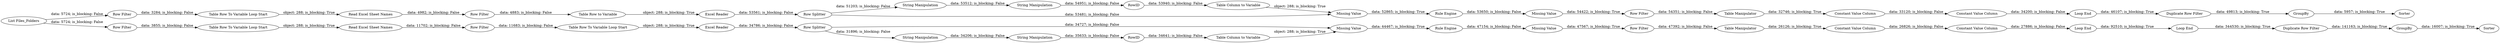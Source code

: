 digraph {
	"7159143417144857336_26" [label="Table Row to Variable"]
	"7159143417144857336_30" [label="Missing Value"]
	"7159143417144857336_52" [label="Constant Value Column"]
	"7159143417144857336_23" [label="Read Excel Sheet Names"]
	"7159143417144857336_14" [label="Missing Value"]
	"7159143417144857336_31" [label="Row Filter"]
	"7159143417144857336_15" [label="Constant Value Column"]
	"7159143417144857336_20" [label=Sorter]
	"7159143417144857336_27" [label="Excel Reader"]
	"7159143417144857336_3" [label="Row Filter"]
	"7159143417144857336_44" [label="Constant Value Column"]
	"7159143417144857336_42" [label=RowID]
	"7159143417144857336_50" [label="Duplicate Row Filter"]
	"7159143417144857336_35" [label=GroupBy]
	"7159143417144857336_6" [label="Row Filter"]
	"7159143417144857336_49" [label="String Manipulation"]
	"7159143417144857336_8" [label="Excel Reader"]
	"7159143417144857336_46" [label="String Manipulation"]
	"7159143417144857336_7" [label="Table Row To Variable Loop Start"]
	"7159143417144857336_10" [label="Rule Engine"]
	"7159143417144857336_32" [label="Table Manipulator"]
	"7159143417144857336_36" [label=Sorter]
	"7159143417144857336_43" [label="String Manipulation"]
	"7159143417144857336_4" [label="Table Row To Variable Loop Start"]
	"7159143417144857336_22" [label="Table Row To Variable Loop Start"]
	"7159143417144857336_39" [label="Row Splitter"]
	"7159143417144857336_17" [label="Loop End"]
	"7159143417144857336_19" [label=GroupBy]
	"7159143417144857336_5" [label="Read Excel Sheet Names"]
	"7159143417144857336_16" [label="Loop End"]
	"7159143417144857336_11" [label="Missing Value"]
	"7159143417144857336_38" [label="Duplicate Row Filter"]
	"7159143417144857336_40" [label="String Manipulation"]
	"7159143417144857336_47" [label="Table Column to Variable"]
	"7159143417144857336_48" [label=RowID]
	"7159143417144857336_34" [label="Loop End"]
	"7159143417144857336_51" [label="Constant Value Column"]
	"7159143417144857336_2" [label="Row Filter"]
	"7159143417144857336_41" [label="Table Column to Variable"]
	"7159143417144857336_45" [label="Row Splitter"]
	"7159143417144857336_25" [label="Row Filter"]
	"7159143417144857336_1" [label="List Files_Folders"]
	"7159143417144857336_28" [label="Missing Value"]
	"7159143417144857336_29" [label="Rule Engine"]
	"7159143417144857336_12" [label="Row Filter"]
	"7159143417144857336_13" [label="Table Manipulator"]
	"7159143417144857336_1" -> "7159143417144857336_3" [label="data: 5724; is_blocking: False"]
	"7159143417144857336_10" -> "7159143417144857336_11" [label="data: 47154; is_blocking: False"]
	"7159143417144857336_26" -> "7159143417144857336_27" [label="object: 288; is_blocking: True"]
	"7159143417144857336_11" -> "7159143417144857336_12" [label="data: 47567; is_blocking: True"]
	"7159143417144857336_14" -> "7159143417144857336_10" [label="data: 44467; is_blocking: True"]
	"7159143417144857336_23" -> "7159143417144857336_25" [label="data: 4982; is_blocking: False"]
	"7159143417144857336_7" -> "7159143417144857336_8" [label="object: 288; is_blocking: True"]
	"7159143417144857336_27" -> "7159143417144857336_45" [label="data: 53561; is_blocking: False"]
	"7159143417144857336_41" -> "7159143417144857336_14" [label="object: 288; is_blocking: True"]
	"7159143417144857336_3" -> "7159143417144857336_22" [label="data: 3284; is_blocking: False"]
	"7159143417144857336_47" -> "7159143417144857336_28" [label="object: 288; is_blocking: True"]
	"7159143417144857336_4" -> "7159143417144857336_5" [label="object: 288; is_blocking: True"]
	"7159143417144857336_51" -> "7159143417144857336_34" [label="data: 34200; is_blocking: False"]
	"7159143417144857336_16" -> "7159143417144857336_17" [label="data: 92510; is_blocking: True"]
	"7159143417144857336_12" -> "7159143417144857336_13" [label="data: 47392; is_blocking: False"]
	"7159143417144857336_50" -> "7159143417144857336_35" [label="data: 49813; is_blocking: True"]
	"7159143417144857336_34" -> "7159143417144857336_50" [label="data: 46107; is_blocking: True"]
	"7159143417144857336_13" -> "7159143417144857336_15" [label="data: 26126; is_blocking: True"]
	"7159143417144857336_35" -> "7159143417144857336_36" [label="data: 5957; is_blocking: True"]
	"7159143417144857336_8" -> "7159143417144857336_39" [label="data: 34786; is_blocking: False"]
	"7159143417144857336_42" -> "7159143417144857336_41" [label="data: 34641; is_blocking: False"]
	"7159143417144857336_44" -> "7159143417144857336_16" [label="data: 27886; is_blocking: False"]
	"7159143417144857336_5" -> "7159143417144857336_6" [label="data: 11702; is_blocking: False"]
	"7159143417144857336_32" -> "7159143417144857336_52" [label="data: 32746; is_blocking: True"]
	"7159143417144857336_40" -> "7159143417144857336_43" [label="data: 34206; is_blocking: False"]
	"7159143417144857336_1" -> "7159143417144857336_2" [label="data: 5724; is_blocking: False"]
	"7159143417144857336_25" -> "7159143417144857336_26" [label="data: 4883; is_blocking: False"]
	"7159143417144857336_31" -> "7159143417144857336_32" [label="data: 54351; is_blocking: False"]
	"7159143417144857336_45" -> "7159143417144857336_46" [label="data: 51203; is_blocking: False"]
	"7159143417144857336_39" -> "7159143417144857336_40" [label="data: 31896; is_blocking: False"]
	"7159143417144857336_19" -> "7159143417144857336_20" [label="data: 16007; is_blocking: True"]
	"7159143417144857336_28" -> "7159143417144857336_29" [label="data: 52865; is_blocking: True"]
	"7159143417144857336_45" -> "7159143417144857336_28" [label="data: 53481; is_blocking: False"]
	"7159143417144857336_22" -> "7159143417144857336_23" [label="object: 288; is_blocking: True"]
	"7159143417144857336_52" -> "7159143417144857336_51" [label="data: 33120; is_blocking: False"]
	"7159143417144857336_2" -> "7159143417144857336_4" [label="data: 3855; is_blocking: False"]
	"7159143417144857336_38" -> "7159143417144857336_19" [label="data: 141163; is_blocking: True"]
	"7159143417144857336_29" -> "7159143417144857336_30" [label="data: 53650; is_blocking: False"]
	"7159143417144857336_39" -> "7159143417144857336_14" [label="data: 34727; is_blocking: False"]
	"7159143417144857336_49" -> "7159143417144857336_48" [label="data: 54951; is_blocking: False"]
	"7159143417144857336_6" -> "7159143417144857336_7" [label="data: 11683; is_blocking: False"]
	"7159143417144857336_15" -> "7159143417144857336_44" [label="data: 26826; is_blocking: False"]
	"7159143417144857336_46" -> "7159143417144857336_49" [label="data: 53512; is_blocking: False"]
	"7159143417144857336_17" -> "7159143417144857336_38" [label="data: 344530; is_blocking: True"]
	"7159143417144857336_48" -> "7159143417144857336_47" [label="data: 53940; is_blocking: False"]
	"7159143417144857336_30" -> "7159143417144857336_31" [label="data: 54422; is_blocking: True"]
	"7159143417144857336_43" -> "7159143417144857336_42" [label="data: 35633; is_blocking: False"]
	rankdir=LR
}

